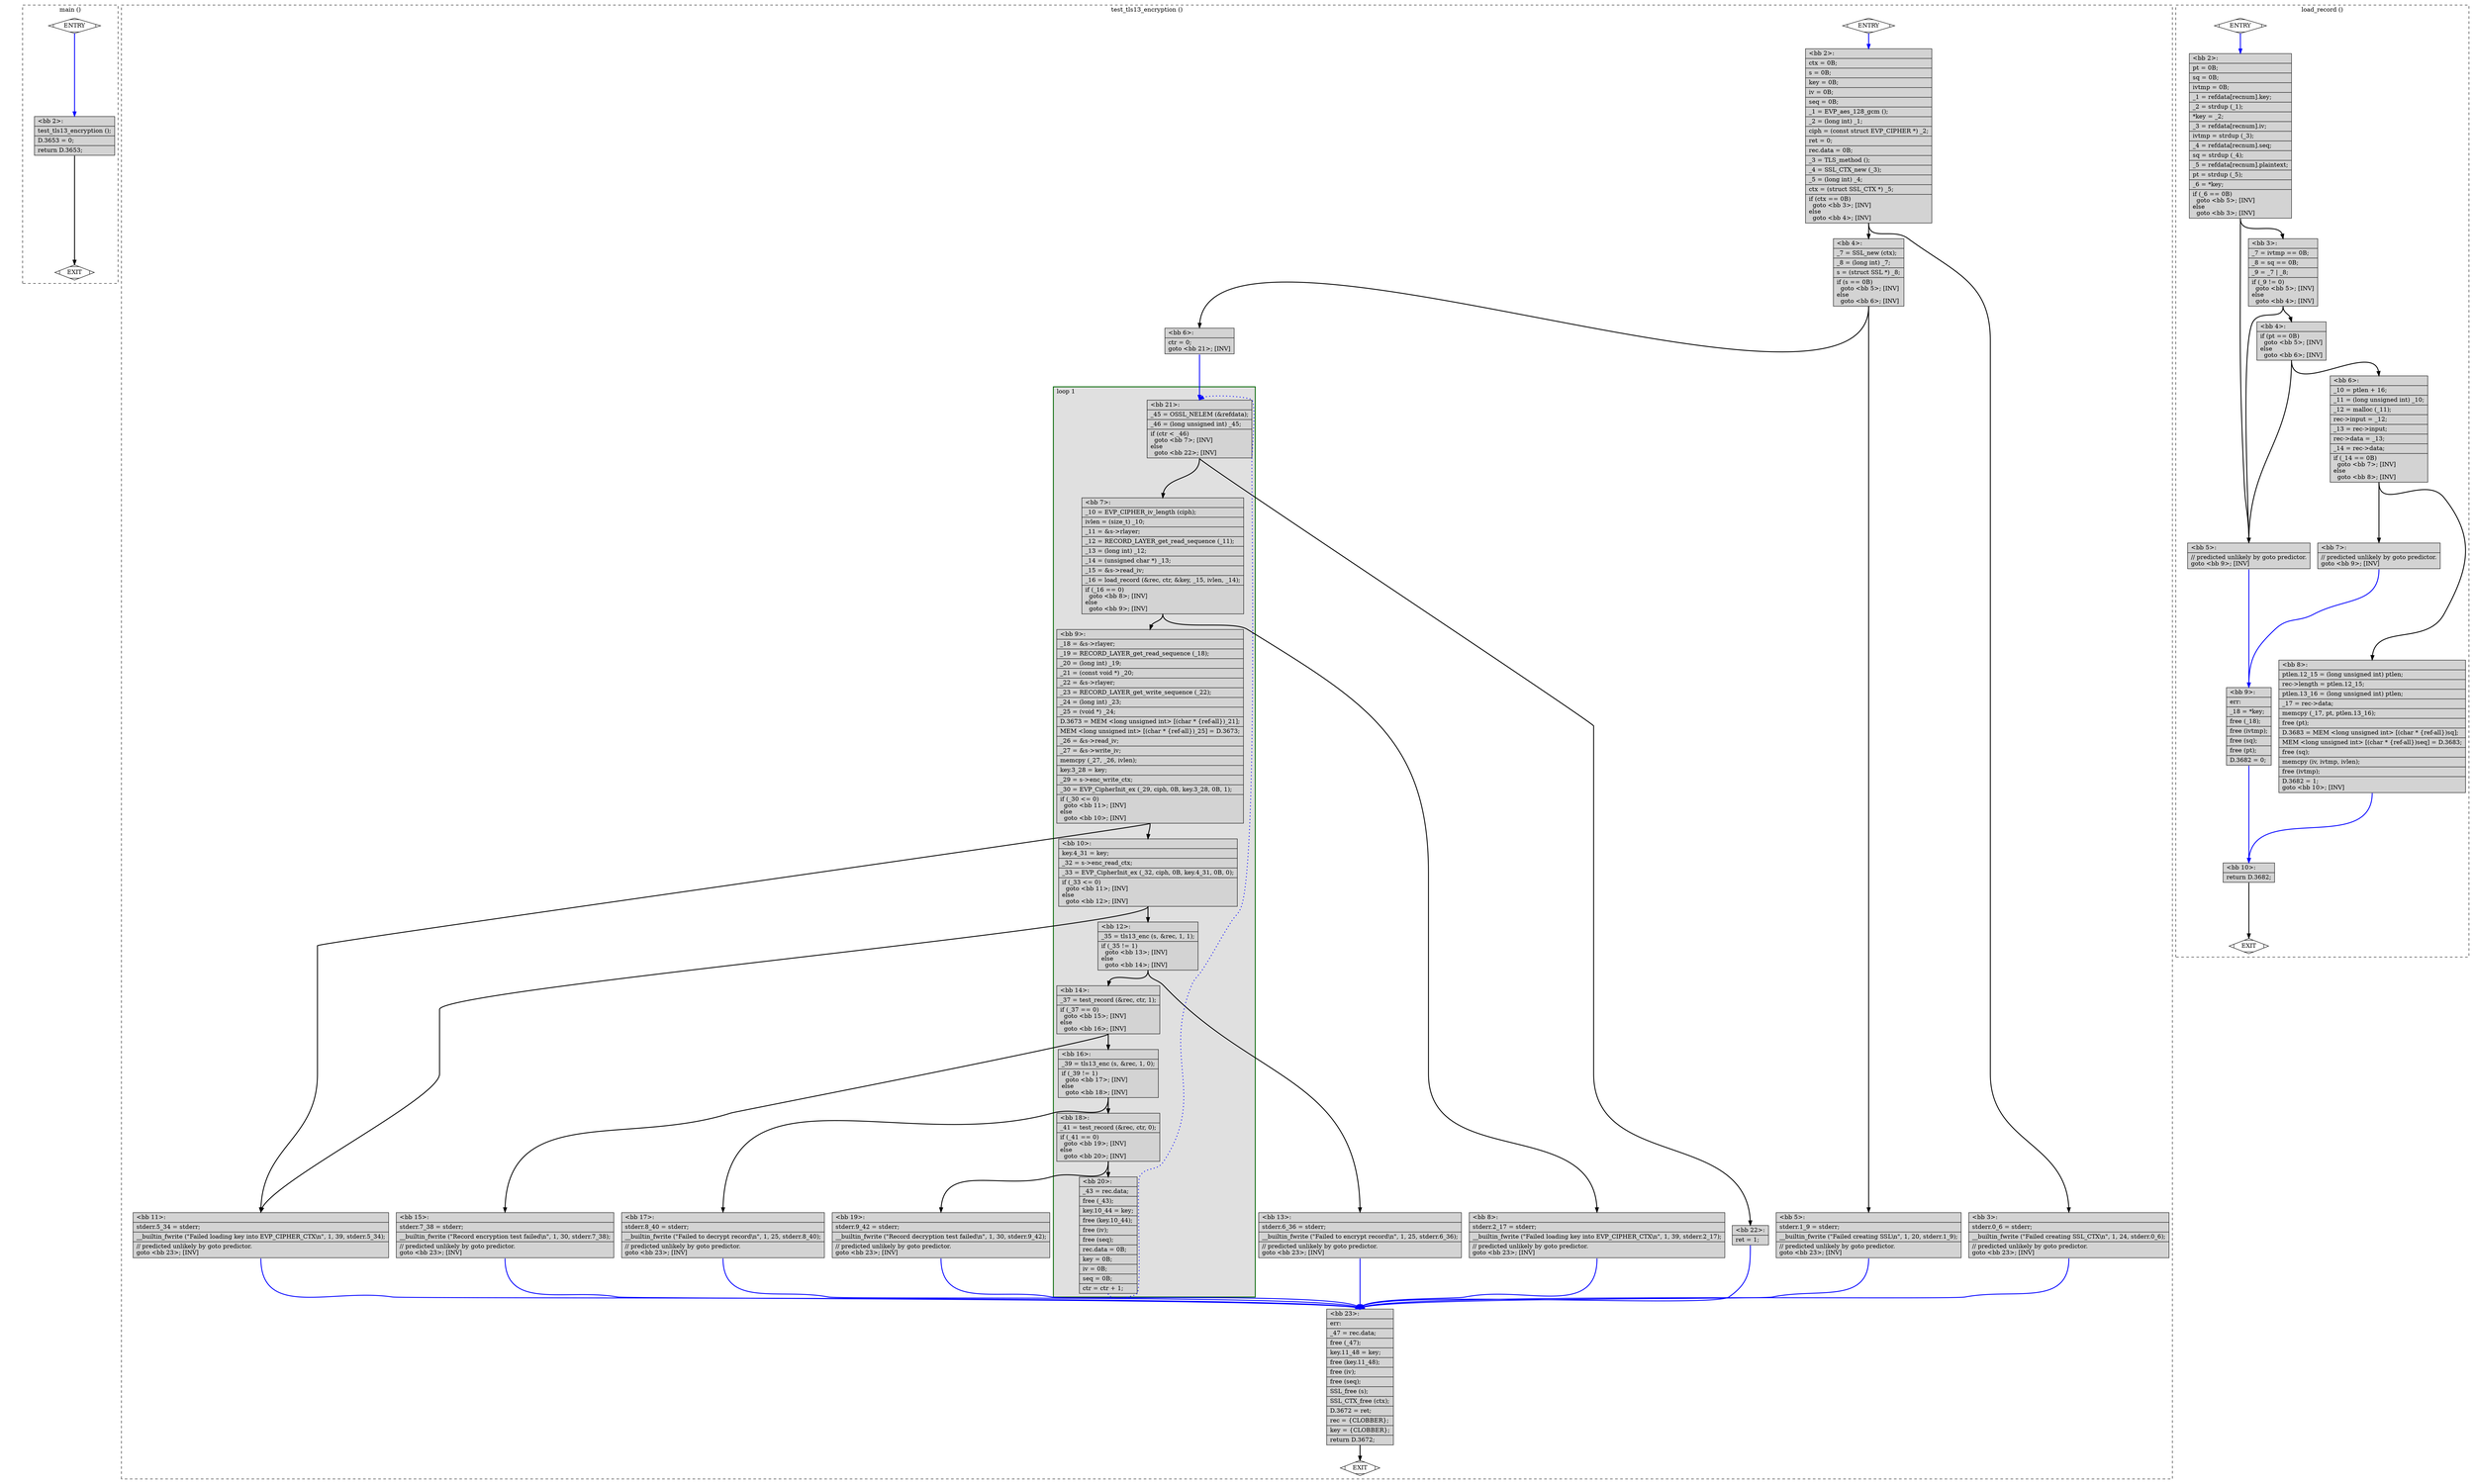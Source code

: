 digraph "test.o-openssl_df_4.c.015t.cfg" {
overlap=false;
subgraph "cluster_main" {
	style="dashed";
	color="black";
	label="main ()";
	fn_24_basic_block_0 [shape=Mdiamond,style=filled,fillcolor=white,label="ENTRY"];

	fn_24_basic_block_1 [shape=Mdiamond,style=filled,fillcolor=white,label="EXIT"];

	fn_24_basic_block_2 [shape=record,style=filled,fillcolor=lightgrey,label="{\<bb\ 2\>:\l\
|test_tls13_encryption\ ();\l\
|D.3653\ =\ 0;\l\
|return\ D.3653;\l\
}"];

	fn_24_basic_block_0:s -> fn_24_basic_block_2:n [style="solid,bold",color=blue,weight=100,constraint=true];
	fn_24_basic_block_2:s -> fn_24_basic_block_1:n [style="solid,bold",color=black,weight=10,constraint=true];
	fn_24_basic_block_0:s -> fn_24_basic_block_1:n [style="invis",constraint=true];
}
subgraph "cluster_test_tls13_encryption" {
	style="dashed";
	color="black";
	label="test_tls13_encryption ()";
	subgraph cluster_23_1 {
	style="filled";
	color="darkgreen";
	fillcolor="grey88";
	label="loop 1";
	labeljust=l;
	penwidth=2;
	fn_23_basic_block_21 [shape=record,style=filled,fillcolor=lightgrey,label="{\<bb\ 21\>:\l\
|_45\ =\ OSSL_NELEM\ (&refdata);\l\
|_46\ =\ (long\ unsigned\ int)\ _45;\l\
|if\ (ctr\ \<\ _46)\l\
\ \ goto\ \<bb\ 7\>;\ [INV]\l\
else\l\
\ \ goto\ \<bb\ 22\>;\ [INV]\l\
}"];

	fn_23_basic_block_7 [shape=record,style=filled,fillcolor=lightgrey,label="{\<bb\ 7\>:\l\
|_10\ =\ EVP_CIPHER_iv_length\ (ciph);\l\
|ivlen\ =\ (size_t)\ _10;\l\
|_11\ =\ &s-\>rlayer;\l\
|_12\ =\ RECORD_LAYER_get_read_sequence\ (_11);\l\
|_13\ =\ (long\ int)\ _12;\l\
|_14\ =\ (unsigned\ char\ *)\ _13;\l\
|_15\ =\ &s-\>read_iv;\l\
|_16\ =\ load_record\ (&rec,\ ctr,\ &key,\ _15,\ ivlen,\ _14);\l\
|if\ (_16\ ==\ 0)\l\
\ \ goto\ \<bb\ 8\>;\ [INV]\l\
else\l\
\ \ goto\ \<bb\ 9\>;\ [INV]\l\
}"];

	fn_23_basic_block_9 [shape=record,style=filled,fillcolor=lightgrey,label="{\<bb\ 9\>:\l\
|_18\ =\ &s-\>rlayer;\l\
|_19\ =\ RECORD_LAYER_get_read_sequence\ (_18);\l\
|_20\ =\ (long\ int)\ _19;\l\
|_21\ =\ (const\ void\ *)\ _20;\l\
|_22\ =\ &s-\>rlayer;\l\
|_23\ =\ RECORD_LAYER_get_write_sequence\ (_22);\l\
|_24\ =\ (long\ int)\ _23;\l\
|_25\ =\ (void\ *)\ _24;\l\
|D.3673\ =\ MEM\ \<long\ unsigned\ int\>\ [(char\ *\ \{ref-all\})_21];\l\
|MEM\ \<long\ unsigned\ int\>\ [(char\ *\ \{ref-all\})_25]\ =\ D.3673;\l\
|_26\ =\ &s-\>read_iv;\l\
|_27\ =\ &s-\>write_iv;\l\
|memcpy\ (_27,\ _26,\ ivlen);\l\
|key.3_28\ =\ key;\l\
|_29\ =\ s-\>enc_write_ctx;\l\
|_30\ =\ EVP_CipherInit_ex\ (_29,\ ciph,\ 0B,\ key.3_28,\ 0B,\ 1);\l\
|if\ (_30\ \<=\ 0)\l\
\ \ goto\ \<bb\ 11\>;\ [INV]\l\
else\l\
\ \ goto\ \<bb\ 10\>;\ [INV]\l\
}"];

	fn_23_basic_block_10 [shape=record,style=filled,fillcolor=lightgrey,label="{\<bb\ 10\>:\l\
|key.4_31\ =\ key;\l\
|_32\ =\ s-\>enc_read_ctx;\l\
|_33\ =\ EVP_CipherInit_ex\ (_32,\ ciph,\ 0B,\ key.4_31,\ 0B,\ 0);\l\
|if\ (_33\ \<=\ 0)\l\
\ \ goto\ \<bb\ 11\>;\ [INV]\l\
else\l\
\ \ goto\ \<bb\ 12\>;\ [INV]\l\
}"];

	fn_23_basic_block_12 [shape=record,style=filled,fillcolor=lightgrey,label="{\<bb\ 12\>:\l\
|_35\ =\ tls13_enc\ (s,\ &rec,\ 1,\ 1);\l\
|if\ (_35\ !=\ 1)\l\
\ \ goto\ \<bb\ 13\>;\ [INV]\l\
else\l\
\ \ goto\ \<bb\ 14\>;\ [INV]\l\
}"];

	fn_23_basic_block_14 [shape=record,style=filled,fillcolor=lightgrey,label="{\<bb\ 14\>:\l\
|_37\ =\ test_record\ (&rec,\ ctr,\ 1);\l\
|if\ (_37\ ==\ 0)\l\
\ \ goto\ \<bb\ 15\>;\ [INV]\l\
else\l\
\ \ goto\ \<bb\ 16\>;\ [INV]\l\
}"];

	fn_23_basic_block_16 [shape=record,style=filled,fillcolor=lightgrey,label="{\<bb\ 16\>:\l\
|_39\ =\ tls13_enc\ (s,\ &rec,\ 1,\ 0);\l\
|if\ (_39\ !=\ 1)\l\
\ \ goto\ \<bb\ 17\>;\ [INV]\l\
else\l\
\ \ goto\ \<bb\ 18\>;\ [INV]\l\
}"];

	fn_23_basic_block_18 [shape=record,style=filled,fillcolor=lightgrey,label="{\<bb\ 18\>:\l\
|_41\ =\ test_record\ (&rec,\ ctr,\ 0);\l\
|if\ (_41\ ==\ 0)\l\
\ \ goto\ \<bb\ 19\>;\ [INV]\l\
else\l\
\ \ goto\ \<bb\ 20\>;\ [INV]\l\
}"];

	fn_23_basic_block_20 [shape=record,style=filled,fillcolor=lightgrey,label="{\<bb\ 20\>:\l\
|_43\ =\ rec.data;\l\
|free\ (_43);\l\
|key.10_44\ =\ key;\l\
|free\ (key.10_44);\l\
|free\ (iv);\l\
|free\ (seq);\l\
|rec.data\ =\ 0B;\l\
|key\ =\ 0B;\l\
|iv\ =\ 0B;\l\
|seq\ =\ 0B;\l\
|ctr\ =\ ctr\ +\ 1;\l\
}"];

	}
	fn_23_basic_block_0 [shape=Mdiamond,style=filled,fillcolor=white,label="ENTRY"];

	fn_23_basic_block_1 [shape=Mdiamond,style=filled,fillcolor=white,label="EXIT"];

	fn_23_basic_block_2 [shape=record,style=filled,fillcolor=lightgrey,label="{\<bb\ 2\>:\l\
|ctx\ =\ 0B;\l\
|s\ =\ 0B;\l\
|key\ =\ 0B;\l\
|iv\ =\ 0B;\l\
|seq\ =\ 0B;\l\
|_1\ =\ EVP_aes_128_gcm\ ();\l\
|_2\ =\ (long\ int)\ _1;\l\
|ciph\ =\ (const\ struct\ EVP_CIPHER\ *)\ _2;\l\
|ret\ =\ 0;\l\
|rec.data\ =\ 0B;\l\
|_3\ =\ TLS_method\ ();\l\
|_4\ =\ SSL_CTX_new\ (_3);\l\
|_5\ =\ (long\ int)\ _4;\l\
|ctx\ =\ (struct\ SSL_CTX\ *)\ _5;\l\
|if\ (ctx\ ==\ 0B)\l\
\ \ goto\ \<bb\ 3\>;\ [INV]\l\
else\l\
\ \ goto\ \<bb\ 4\>;\ [INV]\l\
}"];

	fn_23_basic_block_3 [shape=record,style=filled,fillcolor=lightgrey,label="{\<bb\ 3\>:\l\
|stderr.0_6\ =\ stderr;\l\
|__builtin_fwrite\ (\"Failed\ creating\ SSL_CTX\\n\",\ 1,\ 24,\ stderr.0_6);\l\
|//\ predicted\ unlikely\ by\ goto\ predictor.\l\
goto\ \<bb\ 23\>;\ [INV]\l\
}"];

	fn_23_basic_block_4 [shape=record,style=filled,fillcolor=lightgrey,label="{\<bb\ 4\>:\l\
|_7\ =\ SSL_new\ (ctx);\l\
|_8\ =\ (long\ int)\ _7;\l\
|s\ =\ (struct\ SSL\ *)\ _8;\l\
|if\ (s\ ==\ 0B)\l\
\ \ goto\ \<bb\ 5\>;\ [INV]\l\
else\l\
\ \ goto\ \<bb\ 6\>;\ [INV]\l\
}"];

	fn_23_basic_block_5 [shape=record,style=filled,fillcolor=lightgrey,label="{\<bb\ 5\>:\l\
|stderr.1_9\ =\ stderr;\l\
|__builtin_fwrite\ (\"Failed\ creating\ SSL\\n\",\ 1,\ 20,\ stderr.1_9);\l\
|//\ predicted\ unlikely\ by\ goto\ predictor.\l\
goto\ \<bb\ 23\>;\ [INV]\l\
}"];

	fn_23_basic_block_6 [shape=record,style=filled,fillcolor=lightgrey,label="{\<bb\ 6\>:\l\
|ctr\ =\ 0;\l\
goto\ \<bb\ 21\>;\ [INV]\l\
}"];

	fn_23_basic_block_8 [shape=record,style=filled,fillcolor=lightgrey,label="{\<bb\ 8\>:\l\
|stderr.2_17\ =\ stderr;\l\
|__builtin_fwrite\ (\"Failed\ loading\ key\ into\ EVP_CIPHER_CTX\\n\",\ 1,\ 39,\ stderr.2_17);\l\
|//\ predicted\ unlikely\ by\ goto\ predictor.\l\
goto\ \<bb\ 23\>;\ [INV]\l\
}"];

	fn_23_basic_block_11 [shape=record,style=filled,fillcolor=lightgrey,label="{\<bb\ 11\>:\l\
|stderr.5_34\ =\ stderr;\l\
|__builtin_fwrite\ (\"Failed\ loading\ key\ into\ EVP_CIPHER_CTX\\n\",\ 1,\ 39,\ stderr.5_34);\l\
|//\ predicted\ unlikely\ by\ goto\ predictor.\l\
goto\ \<bb\ 23\>;\ [INV]\l\
}"];

	fn_23_basic_block_13 [shape=record,style=filled,fillcolor=lightgrey,label="{\<bb\ 13\>:\l\
|stderr.6_36\ =\ stderr;\l\
|__builtin_fwrite\ (\"Failed\ to\ encrypt\ record\\n\",\ 1,\ 25,\ stderr.6_36);\l\
|//\ predicted\ unlikely\ by\ goto\ predictor.\l\
goto\ \<bb\ 23\>;\ [INV]\l\
}"];

	fn_23_basic_block_15 [shape=record,style=filled,fillcolor=lightgrey,label="{\<bb\ 15\>:\l\
|stderr.7_38\ =\ stderr;\l\
|__builtin_fwrite\ (\"Record\ encryption\ test\ failed\\n\",\ 1,\ 30,\ stderr.7_38);\l\
|//\ predicted\ unlikely\ by\ goto\ predictor.\l\
goto\ \<bb\ 23\>;\ [INV]\l\
}"];

	fn_23_basic_block_17 [shape=record,style=filled,fillcolor=lightgrey,label="{\<bb\ 17\>:\l\
|stderr.8_40\ =\ stderr;\l\
|__builtin_fwrite\ (\"Failed\ to\ decrypt\ record\\n\",\ 1,\ 25,\ stderr.8_40);\l\
|//\ predicted\ unlikely\ by\ goto\ predictor.\l\
goto\ \<bb\ 23\>;\ [INV]\l\
}"];

	fn_23_basic_block_19 [shape=record,style=filled,fillcolor=lightgrey,label="{\<bb\ 19\>:\l\
|stderr.9_42\ =\ stderr;\l\
|__builtin_fwrite\ (\"Record\ decryption\ test\ failed\\n\",\ 1,\ 30,\ stderr.9_42);\l\
|//\ predicted\ unlikely\ by\ goto\ predictor.\l\
goto\ \<bb\ 23\>;\ [INV]\l\
}"];

	fn_23_basic_block_22 [shape=record,style=filled,fillcolor=lightgrey,label="{\<bb\ 22\>:\l\
|ret\ =\ 1;\l\
}"];

	fn_23_basic_block_23 [shape=record,style=filled,fillcolor=lightgrey,label="{\<bb\ 23\>:\l\
|err:\l\
|_47\ =\ rec.data;\l\
|free\ (_47);\l\
|key.11_48\ =\ key;\l\
|free\ (key.11_48);\l\
|free\ (iv);\l\
|free\ (seq);\l\
|SSL_free\ (s);\l\
|SSL_CTX_free\ (ctx);\l\
|D.3672\ =\ ret;\l\
|rec\ =\ \{CLOBBER\};\l\
|key\ =\ \{CLOBBER\};\l\
|return\ D.3672;\l\
}"];

	fn_23_basic_block_0:s -> fn_23_basic_block_2:n [style="solid,bold",color=blue,weight=100,constraint=true];
	fn_23_basic_block_2:s -> fn_23_basic_block_3:n [style="solid,bold",color=black,weight=10,constraint=true];
	fn_23_basic_block_2:s -> fn_23_basic_block_4:n [style="solid,bold",color=black,weight=10,constraint=true];
	fn_23_basic_block_3:s -> fn_23_basic_block_23:n [style="solid,bold",color=blue,weight=100,constraint=true];
	fn_23_basic_block_4:s -> fn_23_basic_block_5:n [style="solid,bold",color=black,weight=10,constraint=true];
	fn_23_basic_block_4:s -> fn_23_basic_block_6:n [style="solid,bold",color=black,weight=10,constraint=true];
	fn_23_basic_block_5:s -> fn_23_basic_block_23:n [style="solid,bold",color=blue,weight=100,constraint=true];
	fn_23_basic_block_6:s -> fn_23_basic_block_21:n [style="solid,bold",color=blue,weight=100,constraint=true];
	fn_23_basic_block_7:s -> fn_23_basic_block_8:n [style="solid,bold",color=black,weight=10,constraint=true];
	fn_23_basic_block_7:s -> fn_23_basic_block_9:n [style="solid,bold",color=black,weight=10,constraint=true];
	fn_23_basic_block_8:s -> fn_23_basic_block_23:n [style="solid,bold",color=blue,weight=100,constraint=true];
	fn_23_basic_block_9:s -> fn_23_basic_block_11:n [style="solid,bold",color=black,weight=10,constraint=true];
	fn_23_basic_block_9:s -> fn_23_basic_block_10:n [style="solid,bold",color=black,weight=10,constraint=true];
	fn_23_basic_block_10:s -> fn_23_basic_block_11:n [style="solid,bold",color=black,weight=10,constraint=true];
	fn_23_basic_block_10:s -> fn_23_basic_block_12:n [style="solid,bold",color=black,weight=10,constraint=true];
	fn_23_basic_block_11:s -> fn_23_basic_block_23:n [style="solid,bold",color=blue,weight=100,constraint=true];
	fn_23_basic_block_12:s -> fn_23_basic_block_13:n [style="solid,bold",color=black,weight=10,constraint=true];
	fn_23_basic_block_12:s -> fn_23_basic_block_14:n [style="solid,bold",color=black,weight=10,constraint=true];
	fn_23_basic_block_13:s -> fn_23_basic_block_23:n [style="solid,bold",color=blue,weight=100,constraint=true];
	fn_23_basic_block_14:s -> fn_23_basic_block_15:n [style="solid,bold",color=black,weight=10,constraint=true];
	fn_23_basic_block_14:s -> fn_23_basic_block_16:n [style="solid,bold",color=black,weight=10,constraint=true];
	fn_23_basic_block_15:s -> fn_23_basic_block_23:n [style="solid,bold",color=blue,weight=100,constraint=true];
	fn_23_basic_block_16:s -> fn_23_basic_block_17:n [style="solid,bold",color=black,weight=10,constraint=true];
	fn_23_basic_block_16:s -> fn_23_basic_block_18:n [style="solid,bold",color=black,weight=10,constraint=true];
	fn_23_basic_block_17:s -> fn_23_basic_block_23:n [style="solid,bold",color=blue,weight=100,constraint=true];
	fn_23_basic_block_18:s -> fn_23_basic_block_19:n [style="solid,bold",color=black,weight=10,constraint=true];
	fn_23_basic_block_18:s -> fn_23_basic_block_20:n [style="solid,bold",color=black,weight=10,constraint=true];
	fn_23_basic_block_19:s -> fn_23_basic_block_23:n [style="solid,bold",color=blue,weight=100,constraint=true];
	fn_23_basic_block_20:s -> fn_23_basic_block_21:n [style="dotted,bold",color=blue,weight=10,constraint=false];
	fn_23_basic_block_21:s -> fn_23_basic_block_7:n [style="solid,bold",color=black,weight=10,constraint=true];
	fn_23_basic_block_21:s -> fn_23_basic_block_22:n [style="solid,bold",color=black,weight=10,constraint=true];
	fn_23_basic_block_22:s -> fn_23_basic_block_23:n [style="solid,bold",color=blue,weight=100,constraint=true];
	fn_23_basic_block_23:s -> fn_23_basic_block_1:n [style="solid,bold",color=black,weight=10,constraint=true];
	fn_23_basic_block_0:s -> fn_23_basic_block_1:n [style="invis",constraint=true];
}
subgraph "cluster_load_record" {
	style="dashed";
	color="black";
	label="load_record ()";
	fn_22_basic_block_0 [shape=Mdiamond,style=filled,fillcolor=white,label="ENTRY"];

	fn_22_basic_block_1 [shape=Mdiamond,style=filled,fillcolor=white,label="EXIT"];

	fn_22_basic_block_2 [shape=record,style=filled,fillcolor=lightgrey,label="{\<bb\ 2\>:\l\
|pt\ =\ 0B;\l\
|sq\ =\ 0B;\l\
|ivtmp\ =\ 0B;\l\
|_1\ =\ refdata[recnum].key;\l\
|_2\ =\ strdup\ (_1);\l\
|*key\ =\ _2;\l\
|_3\ =\ refdata[recnum].iv;\l\
|ivtmp\ =\ strdup\ (_3);\l\
|_4\ =\ refdata[recnum].seq;\l\
|sq\ =\ strdup\ (_4);\l\
|_5\ =\ refdata[recnum].plaintext;\l\
|pt\ =\ strdup\ (_5);\l\
|_6\ =\ *key;\l\
|if\ (_6\ ==\ 0B)\l\
\ \ goto\ \<bb\ 5\>;\ [INV]\l\
else\l\
\ \ goto\ \<bb\ 3\>;\ [INV]\l\
}"];

	fn_22_basic_block_3 [shape=record,style=filled,fillcolor=lightgrey,label="{\<bb\ 3\>:\l\
|_7\ =\ ivtmp\ ==\ 0B;\l\
|_8\ =\ sq\ ==\ 0B;\l\
|_9\ =\ _7\ \|\ _8;\l\
|if\ (_9\ !=\ 0)\l\
\ \ goto\ \<bb\ 5\>;\ [INV]\l\
else\l\
\ \ goto\ \<bb\ 4\>;\ [INV]\l\
}"];

	fn_22_basic_block_4 [shape=record,style=filled,fillcolor=lightgrey,label="{\<bb\ 4\>:\l\
|if\ (pt\ ==\ 0B)\l\
\ \ goto\ \<bb\ 5\>;\ [INV]\l\
else\l\
\ \ goto\ \<bb\ 6\>;\ [INV]\l\
}"];

	fn_22_basic_block_5 [shape=record,style=filled,fillcolor=lightgrey,label="{\<bb\ 5\>:\l\
|//\ predicted\ unlikely\ by\ goto\ predictor.\l\
goto\ \<bb\ 9\>;\ [INV]\l\
}"];

	fn_22_basic_block_6 [shape=record,style=filled,fillcolor=lightgrey,label="{\<bb\ 6\>:\l\
|_10\ =\ ptlen\ +\ 16;\l\
|_11\ =\ (long\ unsigned\ int)\ _10;\l\
|_12\ =\ malloc\ (_11);\l\
|rec-\>input\ =\ _12;\l\
|_13\ =\ rec-\>input;\l\
|rec-\>data\ =\ _13;\l\
|_14\ =\ rec-\>data;\l\
|if\ (_14\ ==\ 0B)\l\
\ \ goto\ \<bb\ 7\>;\ [INV]\l\
else\l\
\ \ goto\ \<bb\ 8\>;\ [INV]\l\
}"];

	fn_22_basic_block_7 [shape=record,style=filled,fillcolor=lightgrey,label="{\<bb\ 7\>:\l\
|//\ predicted\ unlikely\ by\ goto\ predictor.\l\
goto\ \<bb\ 9\>;\ [INV]\l\
}"];

	fn_22_basic_block_8 [shape=record,style=filled,fillcolor=lightgrey,label="{\<bb\ 8\>:\l\
|ptlen.12_15\ =\ (long\ unsigned\ int)\ ptlen;\l\
|rec-\>length\ =\ ptlen.12_15;\l\
|ptlen.13_16\ =\ (long\ unsigned\ int)\ ptlen;\l\
|_17\ =\ rec-\>data;\l\
|memcpy\ (_17,\ pt,\ ptlen.13_16);\l\
|free\ (pt);\l\
|D.3683\ =\ MEM\ \<long\ unsigned\ int\>\ [(char\ *\ \{ref-all\})sq];\l\
|MEM\ \<long\ unsigned\ int\>\ [(char\ *\ \{ref-all\})seq]\ =\ D.3683;\l\
|free\ (sq);\l\
|memcpy\ (iv,\ ivtmp,\ ivlen);\l\
|free\ (ivtmp);\l\
|D.3682\ =\ 1;\l\
goto\ \<bb\ 10\>;\ [INV]\l\
}"];

	fn_22_basic_block_9 [shape=record,style=filled,fillcolor=lightgrey,label="{\<bb\ 9\>:\l\
|err:\l\
|_18\ =\ *key;\l\
|free\ (_18);\l\
|free\ (ivtmp);\l\
|free\ (sq);\l\
|free\ (pt);\l\
|D.3682\ =\ 0;\l\
}"];

	fn_22_basic_block_10 [shape=record,style=filled,fillcolor=lightgrey,label="{\<bb\ 10\>:\l\
|return\ D.3682;\l\
}"];

	fn_22_basic_block_0:s -> fn_22_basic_block_2:n [style="solid,bold",color=blue,weight=100,constraint=true];
	fn_22_basic_block_2:s -> fn_22_basic_block_5:n [style="solid,bold",color=black,weight=10,constraint=true];
	fn_22_basic_block_2:s -> fn_22_basic_block_3:n [style="solid,bold",color=black,weight=10,constraint=true];
	fn_22_basic_block_3:s -> fn_22_basic_block_5:n [style="solid,bold",color=black,weight=10,constraint=true];
	fn_22_basic_block_3:s -> fn_22_basic_block_4:n [style="solid,bold",color=black,weight=10,constraint=true];
	fn_22_basic_block_4:s -> fn_22_basic_block_5:n [style="solid,bold",color=black,weight=10,constraint=true];
	fn_22_basic_block_4:s -> fn_22_basic_block_6:n [style="solid,bold",color=black,weight=10,constraint=true];
	fn_22_basic_block_5:s -> fn_22_basic_block_9:n [style="solid,bold",color=blue,weight=100,constraint=true];
	fn_22_basic_block_6:s -> fn_22_basic_block_7:n [style="solid,bold",color=black,weight=10,constraint=true];
	fn_22_basic_block_6:s -> fn_22_basic_block_8:n [style="solid,bold",color=black,weight=10,constraint=true];
	fn_22_basic_block_7:s -> fn_22_basic_block_9:n [style="solid,bold",color=blue,weight=100,constraint=true];
	fn_22_basic_block_8:s -> fn_22_basic_block_10:n [style="solid,bold",color=blue,weight=100,constraint=true];
	fn_22_basic_block_9:s -> fn_22_basic_block_10:n [style="solid,bold",color=blue,weight=100,constraint=true];
	fn_22_basic_block_10:s -> fn_22_basic_block_1:n [style="solid,bold",color=black,weight=10,constraint=true];
	fn_22_basic_block_0:s -> fn_22_basic_block_1:n [style="invis",constraint=true];
}
}
